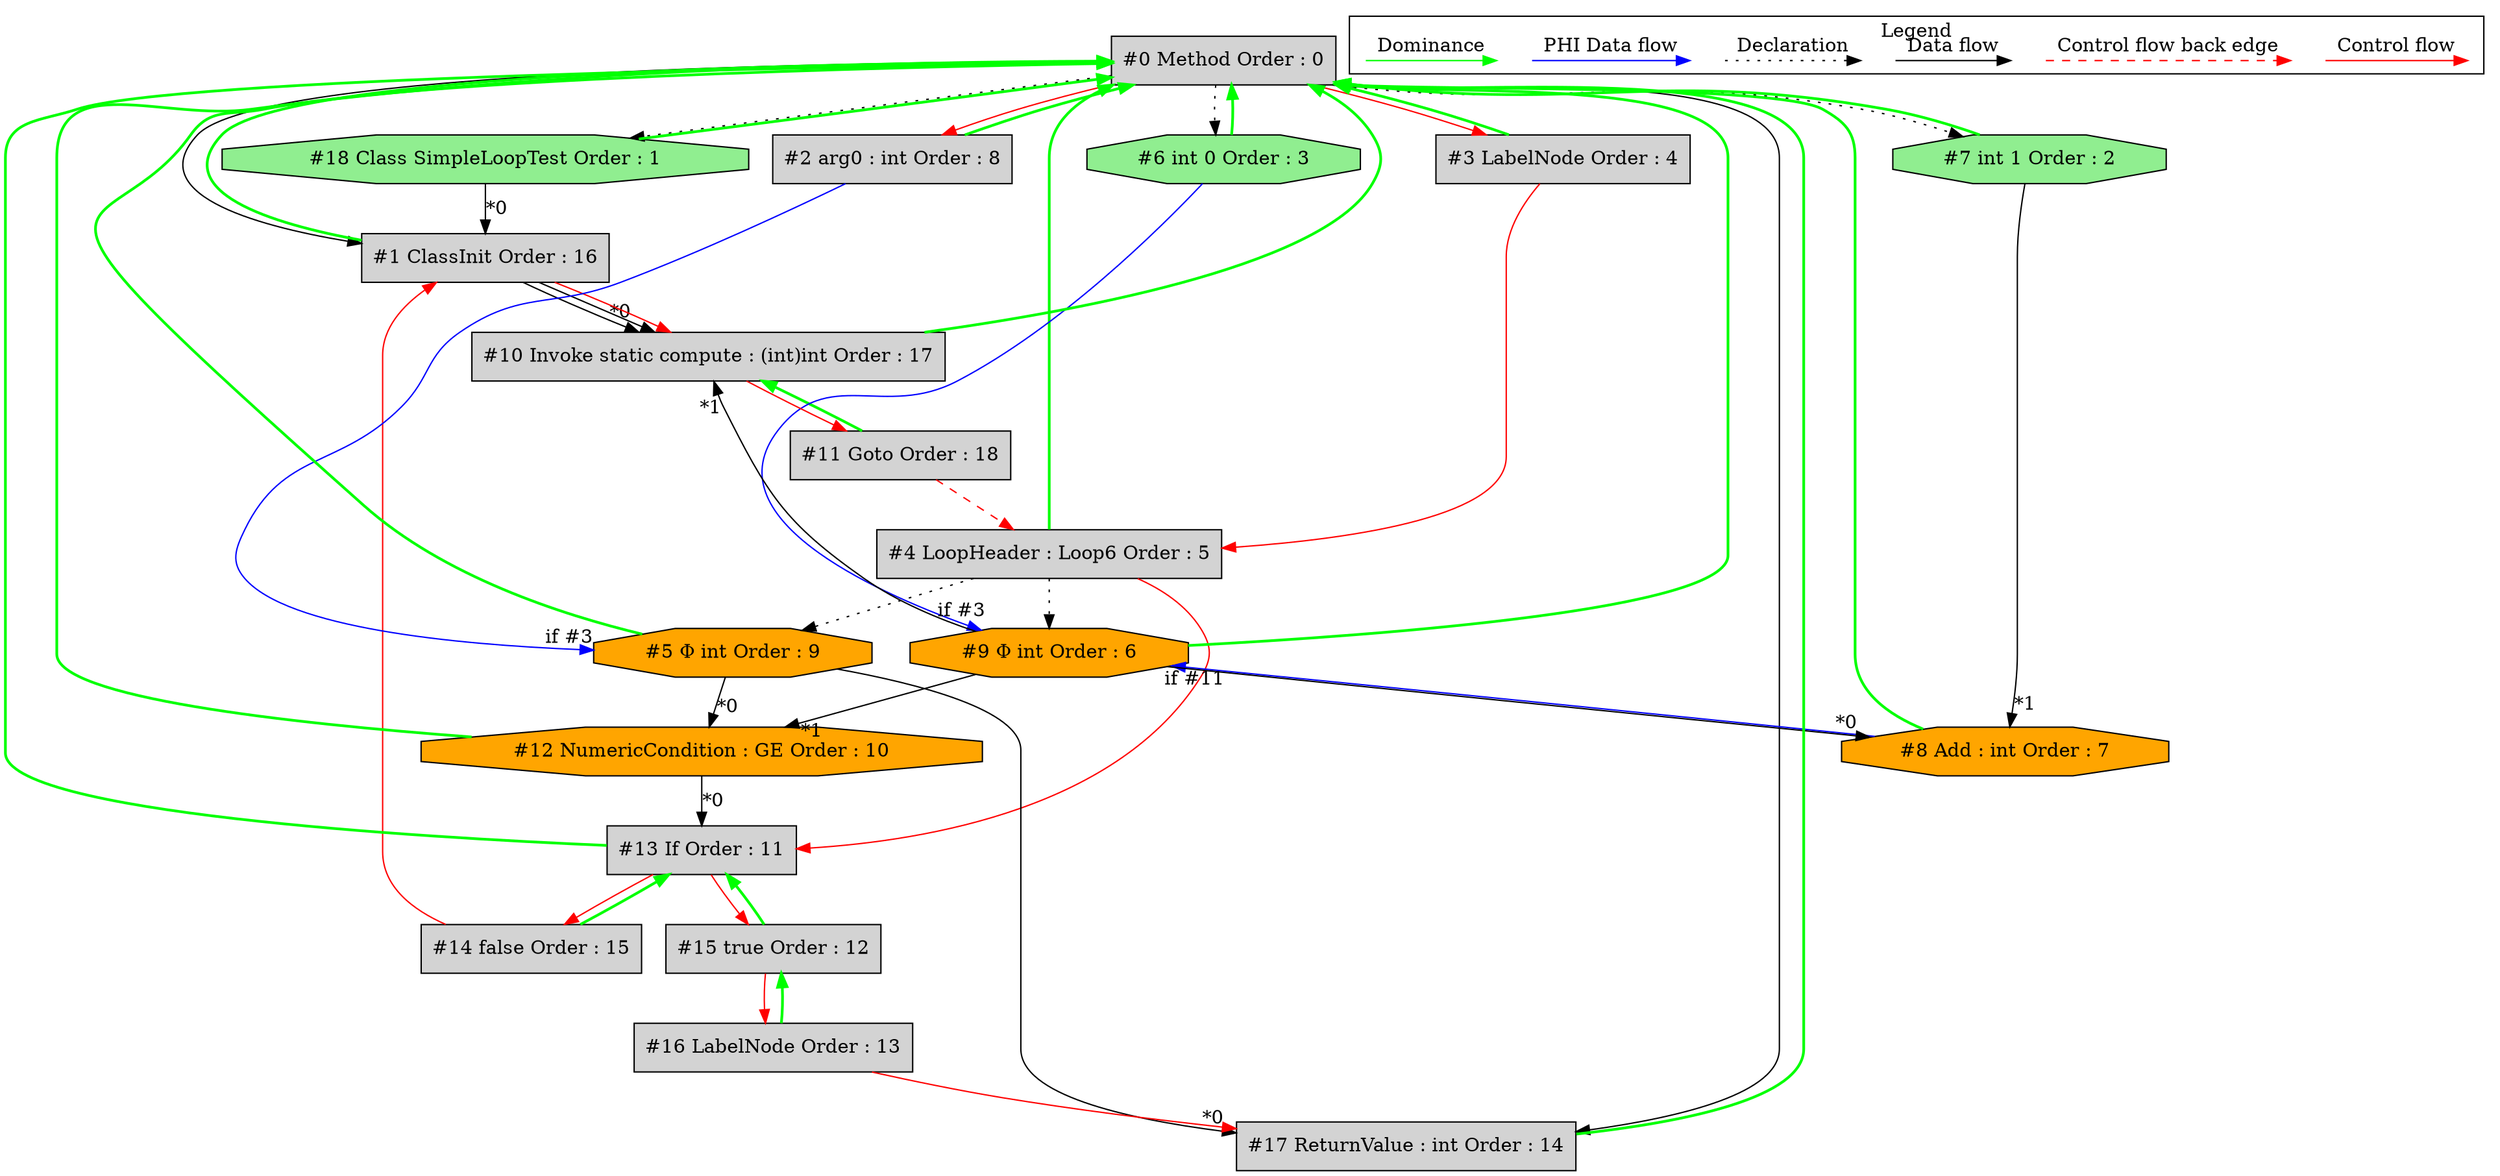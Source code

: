 digraph debugoutput {
 node0[label="#0 Method Order : 0",shape=box, fillcolor=lightgrey, style=filled];
 node1[label="#1 ClassInit Order : 16",shape=box, fillcolor=lightgrey, style=filled];
 node1 -> node0[dir="forward" color="green" penwidth="2"];
 node18 -> node1[headlabel="*0", labeldistance=2];
 node0 -> node1;
 node14 -> node1[labeldistance=2, color=red, fontcolor=red];
 node2[label="#2 arg0 : int Order : 8",shape=box, fillcolor=lightgrey, style=filled];
 node2 -> node0[dir="forward" color="green" penwidth="2"];
 node0 -> node2[labeldistance=2, color=red, fontcolor=red];
 node3[label="#3 LabelNode Order : 4",shape=box, fillcolor=lightgrey, style=filled];
 node3 -> node0[dir="forward" color="green" penwidth="2"];
 node0 -> node3[labeldistance=2, color=red, fontcolor=red];
 node4[label="#4 LoopHeader : Loop6 Order : 5",shape=box, fillcolor=lightgrey, style=filled];
 node4 -> node0[dir="forward" color="green" penwidth="2"];
 node3 -> node4[labeldistance=2, color=red, fontcolor=red];
 node11 -> node4[labeldistance=2, color=red, fontcolor=red, style=dashed];
 node5[label="#5 Φ int Order : 9",shape=octagon, fillcolor=orange, style=filled];
 node5 -> node0[dir="forward" color="green" penwidth="2"];
 node4 -> node5[style=dotted];
 node2 -> node5[headlabel="if #3", labeldistance=2, color=blue, constraint=false];
 node6[label="#6 int 0 Order : 3",shape=octagon, fillcolor=lightgreen, style=filled];
 node6 -> node0[dir="forward" color="green" penwidth="2"];
 node0 -> node6[style=dotted];
 node7[label="#7 int 1 Order : 2",shape=octagon, fillcolor=lightgreen, style=filled];
 node7 -> node0[dir="forward" color="green" penwidth="2"];
 node0 -> node7[style=dotted];
 node8[label="#8 Add : int Order : 7",shape=octagon, fillcolor=orange, style=filled];
 node8 -> node0[dir="forward" color="green" penwidth="2"];
 node9 -> node8[headlabel="*0", labeldistance=2];
 node7 -> node8[headlabel="*1", labeldistance=2];
 node9[label="#9 Φ int Order : 6",shape=octagon, fillcolor=orange, style=filled];
 node9 -> node0[dir="forward" color="green" penwidth="2"];
 node4 -> node9[style=dotted];
 node6 -> node9[headlabel="if #3", labeldistance=2, color=blue, constraint=false];
 node8 -> node9[headlabel="if #11", labeldistance=2, color=blue, constraint=false];
 node10[label="#10 Invoke static compute : (int)int Order : 17",shape=box, fillcolor=lightgrey, style=filled];
 node10 -> node0[dir="forward" color="green" penwidth="2"];
 node1 -> node10[headlabel="*0", labeldistance=2];
 node9 -> node10[headlabel="*1", labeldistance=2];
 node1 -> node10;
 node1 -> node10[labeldistance=2, color=red, fontcolor=red];
 node11[label="#11 Goto Order : 18",shape=box, fillcolor=lightgrey, style=filled];
 node11 -> node10[dir="forward" color="green" penwidth="2"];
 node10 -> node11[labeldistance=2, color=red, fontcolor=red];
 node12[label="#12 NumericCondition : GE Order : 10",shape=octagon, fillcolor=orange, style=filled];
 node12 -> node0[dir="forward" color="green" penwidth="2"];
 node5 -> node12[headlabel="*0", labeldistance=2];
 node9 -> node12[headlabel="*1", labeldistance=2];
 node13[label="#13 If Order : 11",shape=box, fillcolor=lightgrey, style=filled];
 node13 -> node0[dir="forward" color="green" penwidth="2"];
 node12 -> node13[headlabel="*0", labeldistance=2];
 node4 -> node13[labeldistance=2, color=red, fontcolor=red];
 node14[label="#14 false Order : 15",shape=box, fillcolor=lightgrey, style=filled];
 node14 -> node13[dir="forward" color="green" penwidth="2"];
 node13 -> node14[labeldistance=2, color=red, fontcolor=red];
 node15[label="#15 true Order : 12",shape=box, fillcolor=lightgrey, style=filled];
 node15 -> node13[dir="forward" color="green" penwidth="2"];
 node13 -> node15[labeldistance=2, color=red, fontcolor=red];
 node16[label="#16 LabelNode Order : 13",shape=box, fillcolor=lightgrey, style=filled];
 node16 -> node15[dir="forward" color="green" penwidth="2"];
 node15 -> node16[labeldistance=2, color=red, fontcolor=red];
 node17[label="#17 ReturnValue : int Order : 14",shape=box, fillcolor=lightgrey, style=filled];
 node17 -> node0[dir="forward" color="green" penwidth="2"];
 node5 -> node17[headlabel="*0", labeldistance=2];
 node16 -> node17[labeldistance=2, color=red, fontcolor=red];
 node0 -> node17;
 node18[label="#18 Class SimpleLoopTest Order : 1",shape=octagon, fillcolor=lightgreen, style=filled];
 node18 -> node0[dir="forward" color="green" penwidth="2"];
 node0 -> node18[style=dotted];
 subgraph cluster_000 {
  label = "Legend";
  node [shape=point]
  {
   rank=same;
   c0 [style = invis];
   c1 [style = invis];
   c2 [style = invis];
   c3 [style = invis];
   d0 [style = invis];
   d1 [style = invis];
   d2 [style = invis];
   d3 [style = invis];
   d4 [style = invis];
   d5 [style = invis];
   d6 [style = invis];
   d7 [style = invis];
  }
  c0 -> c1 [label="Control flow", style=solid, color=red]
  c2 -> c3 [label="Control flow back edge", style=dashed, color=red]
  d0 -> d1 [label="Data flow"]
  d2 -> d3 [label="Declaration", style=dotted]
  d4 -> d5 [label="PHI Data flow", color=blue]
  d6 -> d7 [label="Dominance", color=green]
 }

}
